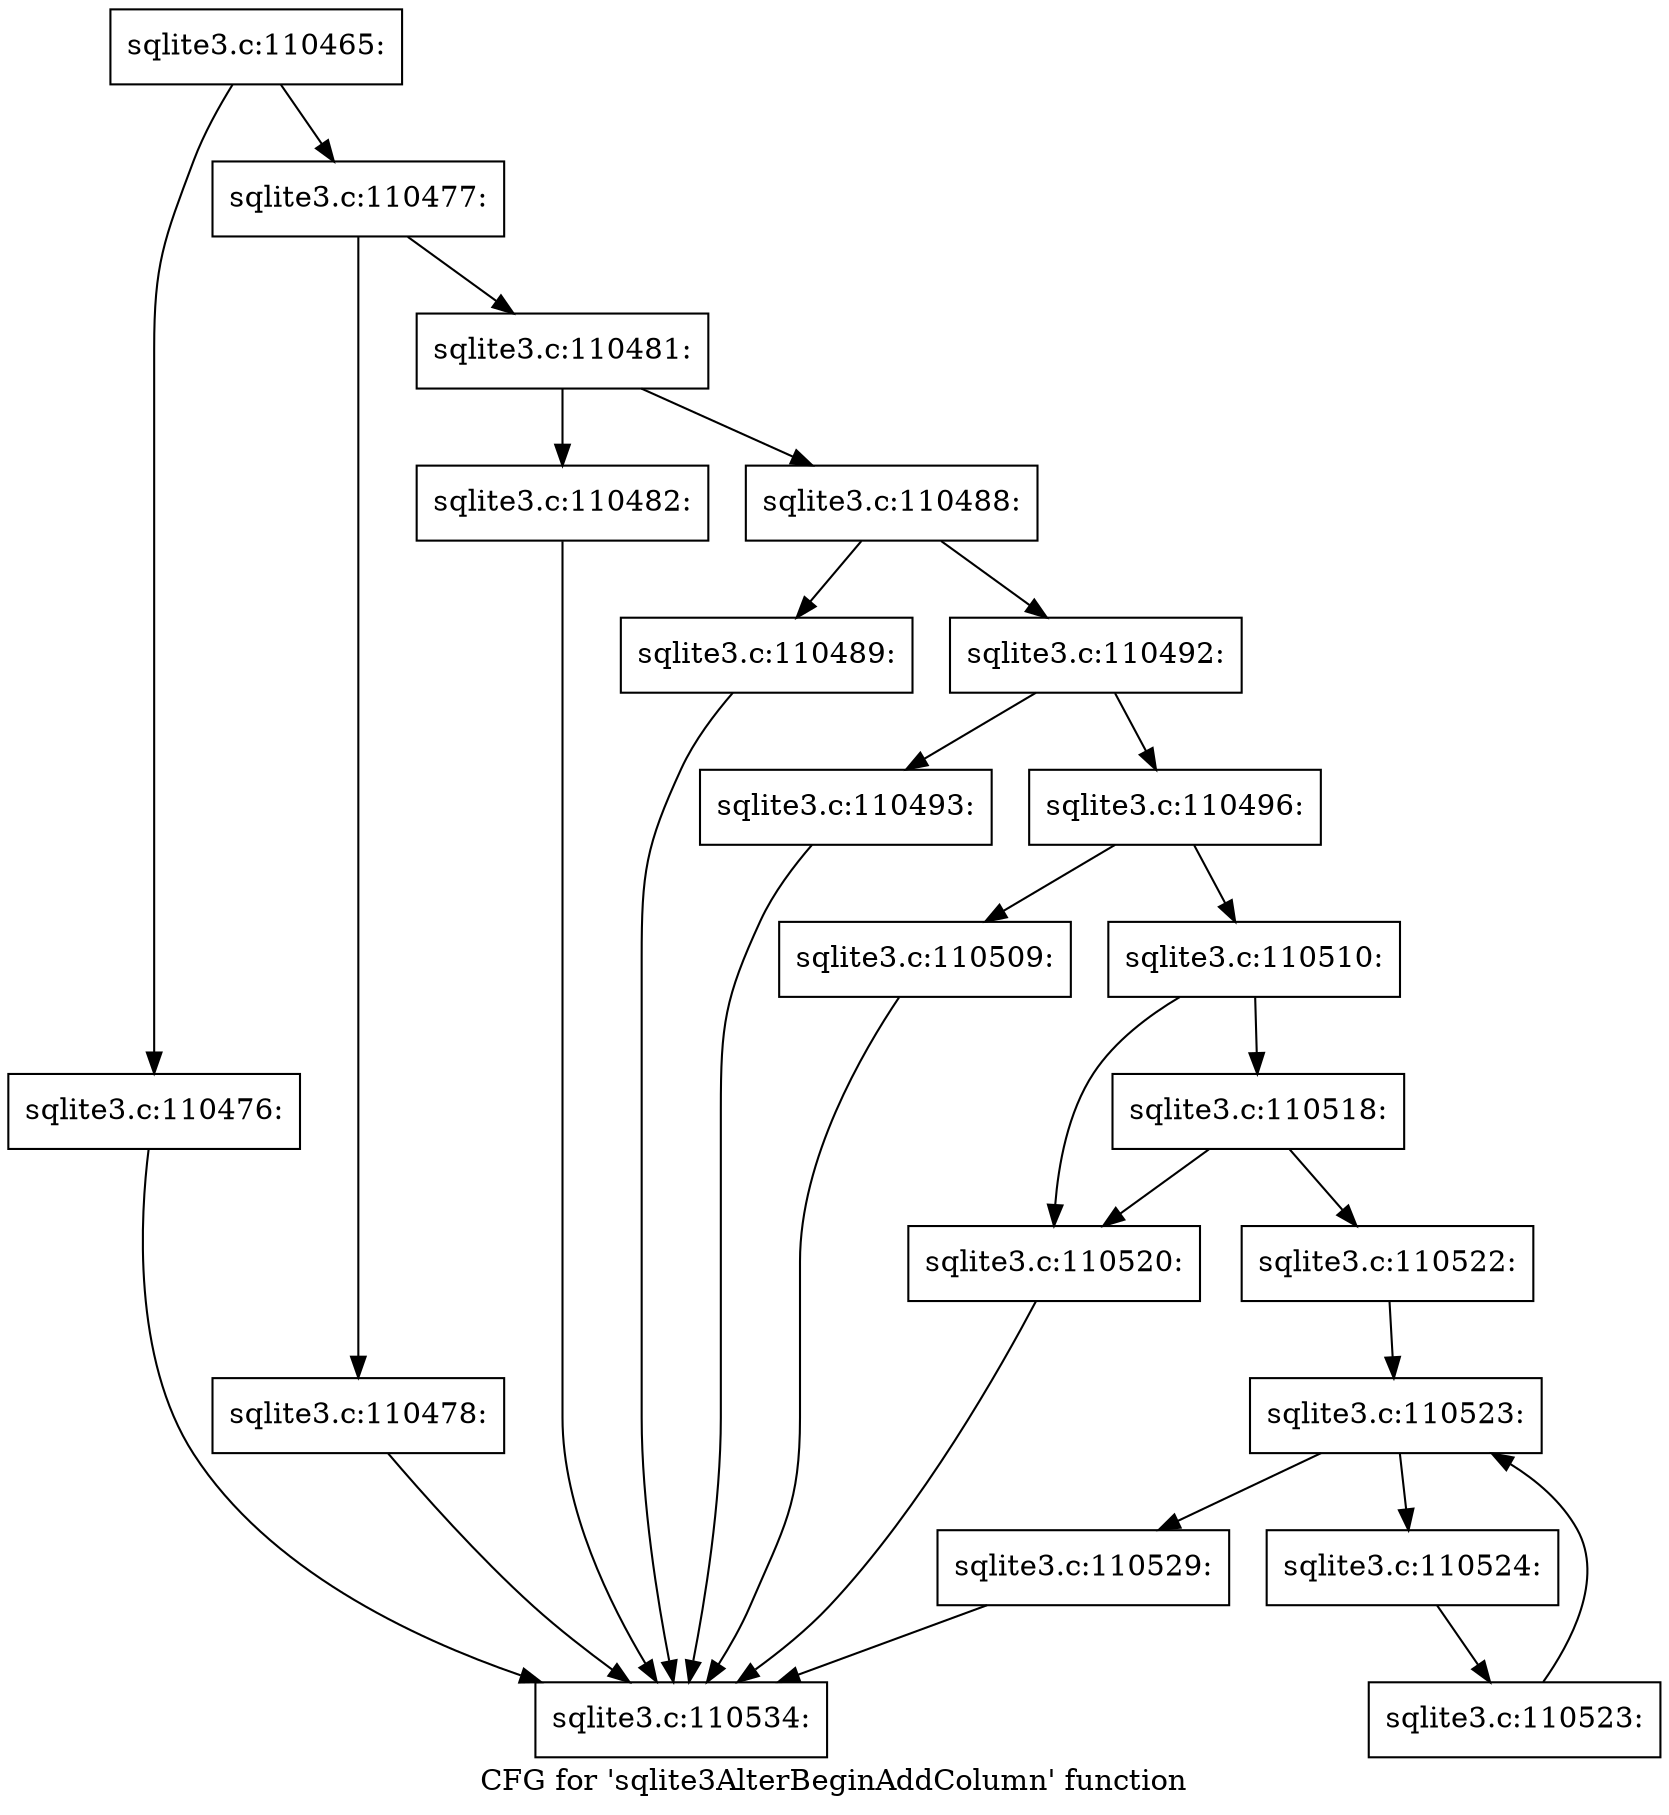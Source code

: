 digraph "CFG for 'sqlite3AlterBeginAddColumn' function" {
	label="CFG for 'sqlite3AlterBeginAddColumn' function";

	Node0x55c0fa3bde20 [shape=record,label="{sqlite3.c:110465:}"];
	Node0x55c0fa3bde20 -> Node0x55c0fa3c1310;
	Node0x55c0fa3bde20 -> Node0x55c0fa3c1360;
	Node0x55c0fa3c1310 [shape=record,label="{sqlite3.c:110476:}"];
	Node0x55c0fa3c1310 -> Node0x55c0fa3c1f30;
	Node0x55c0fa3c1360 [shape=record,label="{sqlite3.c:110477:}"];
	Node0x55c0fa3c1360 -> Node0x55c0fa3c2690;
	Node0x55c0fa3c1360 -> Node0x55c0fa3c2640;
	Node0x55c0fa3c2640 [shape=record,label="{sqlite3.c:110478:}"];
	Node0x55c0fa3c2640 -> Node0x55c0fa3c1f30;
	Node0x55c0fa3c2690 [shape=record,label="{sqlite3.c:110481:}"];
	Node0x55c0fa3c2690 -> Node0x55c0fa3c2a30;
	Node0x55c0fa3c2690 -> Node0x55c0fa3c2a80;
	Node0x55c0fa3c2a30 [shape=record,label="{sqlite3.c:110482:}"];
	Node0x55c0fa3c2a30 -> Node0x55c0fa3c1f30;
	Node0x55c0fa3c2a80 [shape=record,label="{sqlite3.c:110488:}"];
	Node0x55c0fa3c2a80 -> Node0x55c0fa3c33d0;
	Node0x55c0fa3c2a80 -> Node0x55c0fa3c3420;
	Node0x55c0fa3c33d0 [shape=record,label="{sqlite3.c:110489:}"];
	Node0x55c0fa3c33d0 -> Node0x55c0fa3c1f30;
	Node0x55c0fa3c3420 [shape=record,label="{sqlite3.c:110492:}"];
	Node0x55c0fa3c3420 -> Node0x55c0fa3c3d70;
	Node0x55c0fa3c3420 -> Node0x55c0fa3c3dc0;
	Node0x55c0fa3c3d70 [shape=record,label="{sqlite3.c:110493:}"];
	Node0x55c0fa3c3d70 -> Node0x55c0fa3c1f30;
	Node0x55c0fa3c3dc0 [shape=record,label="{sqlite3.c:110496:}"];
	Node0x55c0fa3c3dc0 -> Node0x55c0fa3c4e40;
	Node0x55c0fa3c3dc0 -> Node0x55c0fa3c4df0;
	Node0x55c0fa3c4df0 [shape=record,label="{sqlite3.c:110509:}"];
	Node0x55c0fa3c4df0 -> Node0x55c0fa3c1f30;
	Node0x55c0fa3c4e40 [shape=record,label="{sqlite3.c:110510:}"];
	Node0x55c0fa3c4e40 -> Node0x55c0fa3c72a0;
	Node0x55c0fa3c4e40 -> Node0x55c0fa3c7200;
	Node0x55c0fa3c72a0 [shape=record,label="{sqlite3.c:110518:}"];
	Node0x55c0fa3c72a0 -> Node0x55c0fa3c7250;
	Node0x55c0fa3c72a0 -> Node0x55c0fa3c7200;
	Node0x55c0fa3c7200 [shape=record,label="{sqlite3.c:110520:}"];
	Node0x55c0fa3c7200 -> Node0x55c0fa3c1f30;
	Node0x55c0fa3c7250 [shape=record,label="{sqlite3.c:110522:}"];
	Node0x55c0fa3c7250 -> Node0x55c0fa3c86c0;
	Node0x55c0fa3c86c0 [shape=record,label="{sqlite3.c:110523:}"];
	Node0x55c0fa3c86c0 -> Node0x55c0fa3c88e0;
	Node0x55c0fa3c86c0 -> Node0x55c0fa3c8510;
	Node0x55c0fa3c88e0 [shape=record,label="{sqlite3.c:110524:}"];
	Node0x55c0fa3c88e0 -> Node0x55c0fa3c8850;
	Node0x55c0fa3c8850 [shape=record,label="{sqlite3.c:110523:}"];
	Node0x55c0fa3c8850 -> Node0x55c0fa3c86c0;
	Node0x55c0fa3c8510 [shape=record,label="{sqlite3.c:110529:}"];
	Node0x55c0fa3c8510 -> Node0x55c0fa3c1f30;
	Node0x55c0fa3c1f30 [shape=record,label="{sqlite3.c:110534:}"];
}
